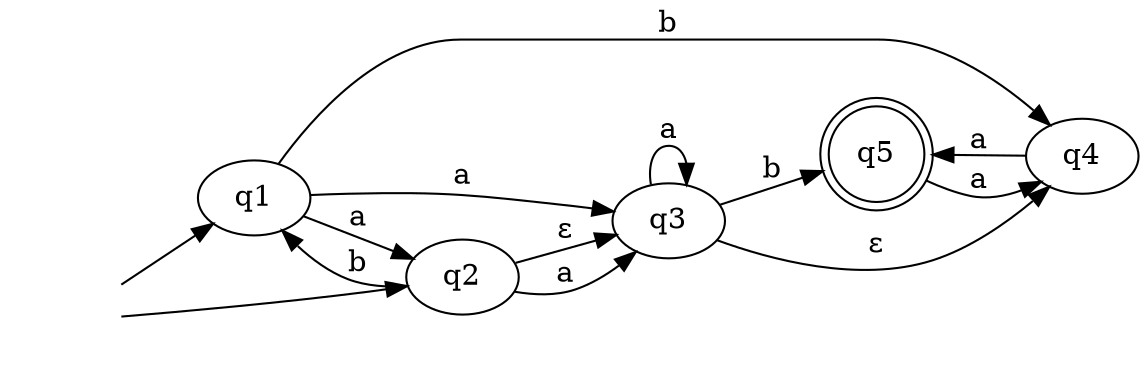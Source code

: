 digraph id
{
	rankdir =  LR; node_start [label = "", shape = none]; 
	node_start ->  q1; 
	node_start ->  q2; 
	q5 [label =q5, shape = doublecircle]; 
	q1 -> q2 ["label"="a"]; 
	q1 -> q3 ["label"="a"]; 
	q1 -> q4 ["label"="b"]; 
	q2 -> q1 ["label"="b"]; 
	q2 -> q3 ["label"="a"]; 
	q2 -> q3 ["label"="ε"]; 
	q3 -> q3 ["label"="a"]; 
	q3 -> q5 ["label"="b"]; 
	q3 -> q4 ["label"="ε"]; 
	q4 -> q5 ["label"="a"]; 
	q5 -> q4 ["label"="a"]; 
}
